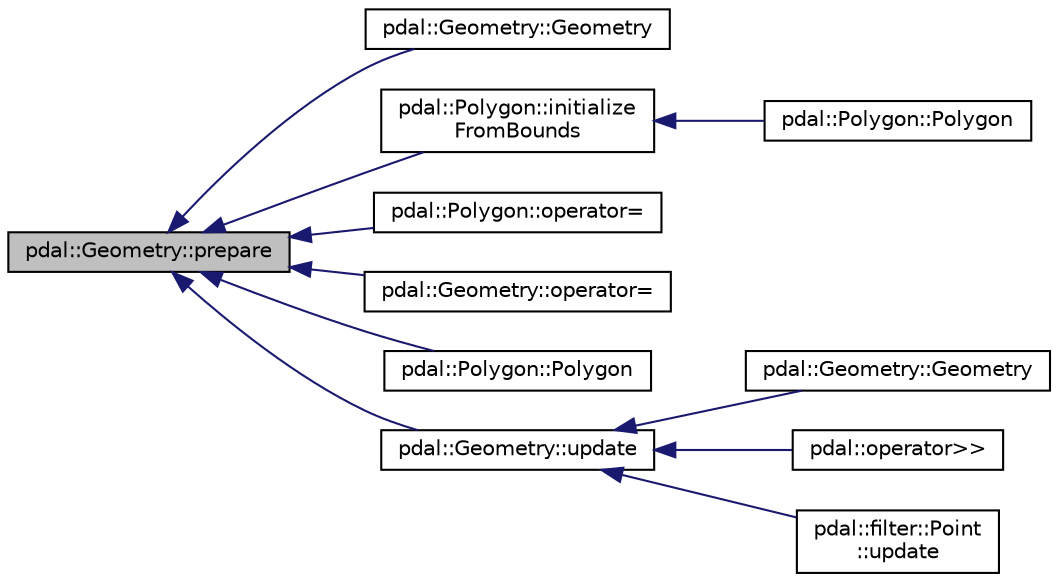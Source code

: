 digraph "pdal::Geometry::prepare"
{
  edge [fontname="Helvetica",fontsize="10",labelfontname="Helvetica",labelfontsize="10"];
  node [fontname="Helvetica",fontsize="10",shape=record];
  rankdir="LR";
  Node1 [label="pdal::Geometry::prepare",height=0.2,width=0.4,color="black", fillcolor="grey75", style="filled", fontcolor="black"];
  Node1 -> Node2 [dir="back",color="midnightblue",fontsize="10",style="solid",fontname="Helvetica"];
  Node2 [label="pdal::Geometry::Geometry",height=0.2,width=0.4,color="black", fillcolor="white", style="filled",URL="$classpdal_1_1Geometry.html#aa1b4945c90c517f124c40be710eab592"];
  Node1 -> Node3 [dir="back",color="midnightblue",fontsize="10",style="solid",fontname="Helvetica"];
  Node3 [label="pdal::Polygon::initialize\lFromBounds",height=0.2,width=0.4,color="black", fillcolor="white", style="filled",URL="$classpdal_1_1Polygon.html#ae97f823a110ad697d8f6afc9ecce4b91"];
  Node3 -> Node4 [dir="back",color="midnightblue",fontsize="10",style="solid",fontname="Helvetica"];
  Node4 [label="pdal::Polygon::Polygon",height=0.2,width=0.4,color="black", fillcolor="white", style="filled",URL="$classpdal_1_1Polygon.html#ae06e04ed4a3a3cb2e38de76e7bfc7703"];
  Node1 -> Node5 [dir="back",color="midnightblue",fontsize="10",style="solid",fontname="Helvetica"];
  Node5 [label="pdal::Polygon::operator=",height=0.2,width=0.4,color="black", fillcolor="white", style="filled",URL="$classpdal_1_1Polygon.html#af2b0e5651e9433c11b0ff30ffbd3265b"];
  Node1 -> Node6 [dir="back",color="midnightblue",fontsize="10",style="solid",fontname="Helvetica"];
  Node6 [label="pdal::Geometry::operator=",height=0.2,width=0.4,color="black", fillcolor="white", style="filled",URL="$classpdal_1_1Geometry.html#a7dc43a5d98d311123a2915be9c5e2fbc"];
  Node1 -> Node7 [dir="back",color="midnightblue",fontsize="10",style="solid",fontname="Helvetica"];
  Node7 [label="pdal::Polygon::Polygon",height=0.2,width=0.4,color="black", fillcolor="white", style="filled",URL="$classpdal_1_1Polygon.html#a417e58b64f855cab4c0cce96a553982a"];
  Node1 -> Node8 [dir="back",color="midnightblue",fontsize="10",style="solid",fontname="Helvetica"];
  Node8 [label="pdal::Geometry::update",height=0.2,width=0.4,color="black", fillcolor="white", style="filled",URL="$classpdal_1_1Geometry.html#a31b94ab356a3f5d697d3400f11804ecf"];
  Node8 -> Node9 [dir="back",color="midnightblue",fontsize="10",style="solid",fontname="Helvetica"];
  Node9 [label="pdal::Geometry::Geometry",height=0.2,width=0.4,color="black", fillcolor="white", style="filled",URL="$classpdal_1_1Geometry.html#a17d3d67494e3a4a9d746cf4e080cea4f"];
  Node8 -> Node10 [dir="back",color="midnightblue",fontsize="10",style="solid",fontname="Helvetica"];
  Node10 [label="pdal::operator\>\>",height=0.2,width=0.4,color="black", fillcolor="white", style="filled",URL="$namespacepdal.html#a1518689641006067fb723caffde95462"];
  Node8 -> Node11 [dir="back",color="midnightblue",fontsize="10",style="solid",fontname="Helvetica"];
  Node11 [label="pdal::filter::Point\l::update",height=0.2,width=0.4,color="black", fillcolor="white", style="filled",URL="$classpdal_1_1filter_1_1Point.html#a4be50f0e41206df5ff738927f8f72c7f"];
}

